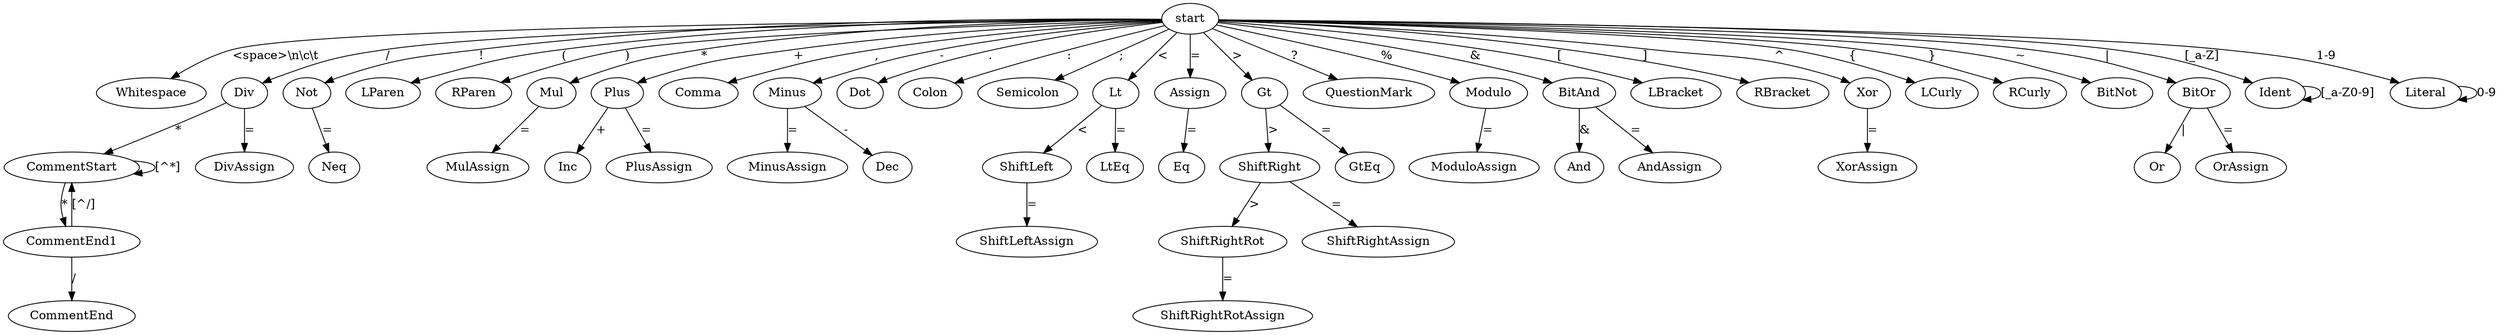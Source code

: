 digraph G {


    start -> Whitespace [label="<space>\\n\\c\\t"];
    
    
    start -> Div [label="/"];
    Div -> CommentStart [label="*"];
    
    CommentStart -> CommentStart [label="[^*]"];
    
    CommentStart -> CommentEnd1 [label="*"];
    
    CommentEnd1 -> CommentStart [label="[^/]"];
    
    CommentEnd1 -> CommentEnd [label="/"];
    
    start -> Not [label="!"];
    
    Not -> Neq [label="="];
    
    start -> LParen [label="("];
    
    start -> RParen [label=")"];
    
    start -> Mul [label="*"];
    
    Mul -> MulAssign [label="="];
    
    start -> Plus [label="+"];
    
    Plus -> Inc [label="+"];
    
    Plus -> PlusAssign [label="="];
    
    start -> Comma [label=","];
    
    start -> Minus [label="-"];
    
    Minus -> MinusAssign [label="="];
    
    Minus -> Dec [label="-"];
    
    start -> Dot [label="."];
    
    Div -> DivAssign [label="="];
    
    start -> Colon [label=":"];
    
    start -> Semicolon [label=";"];
    
    start -> Lt [label="<"];
    
    Lt -> ShiftLeft [label="<"];
    
    Lt -> LtEq [label="="];
    
    ShiftLeft -> ShiftLeftAssign [label="="];
    
    start -> Assign [label="="];
    
    Assign -> Eq [label="="];
    
    start -> Gt [label=">"];
    
    Gt -> ShiftRight [label=">"];
    
    Gt -> GtEq [label="="];
    
    ShiftRight -> ShiftRightRot [label=">"];
    
    ShiftRight -> ShiftRightAssign [label="="];
    
    ShiftRightRot -> ShiftRightRotAssign [label="="];
    
    start -> QuestionMark [label="?"];
    
    start -> Modulo [label="%"];
    
    Modulo -> ModuloAssign [label="="];
    
    start -> BitAnd [label="&"];
    
    BitAnd -> And [label="&"];
    
    BitAnd -> AndAssign [label="="];
    
    start -> LBracket [label="["];
    
    start -> RBracket [label="]"];
    
    start -> Xor [label="^"];
    
    Xor -> XorAssign [label="="];
    
    start -> LCurly [label="{"];
    
    start -> RCurly [label="}"];
    
    start -> BitNot [label="~"];
    
    start -> BitOr [label="|"];
    
    BitOr -> Or [label="|"];
    
    BitOr -> OrAssign [label="="];
    
    start -> Ident [label="[_a-Z]"];
    
    Ident -> Ident [label="[_a-Z0-9]"];
    
    start -> Literal [label="1-9"];
    
    Literal -> Literal [label="0-9"];
    
}
